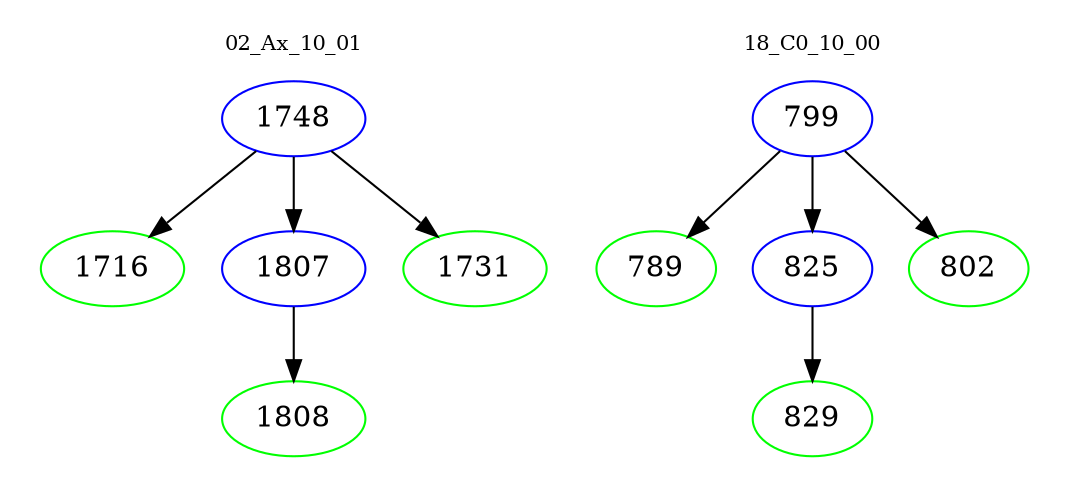 digraph{
subgraph cluster_0 {
color = white
label = "02_Ax_10_01";
fontsize=10;
T0_1748 [label="1748", color="blue"]
T0_1748 -> T0_1716 [color="black"]
T0_1716 [label="1716", color="green"]
T0_1748 -> T0_1807 [color="black"]
T0_1807 [label="1807", color="blue"]
T0_1807 -> T0_1808 [color="black"]
T0_1808 [label="1808", color="green"]
T0_1748 -> T0_1731 [color="black"]
T0_1731 [label="1731", color="green"]
}
subgraph cluster_1 {
color = white
label = "18_C0_10_00";
fontsize=10;
T1_799 [label="799", color="blue"]
T1_799 -> T1_789 [color="black"]
T1_789 [label="789", color="green"]
T1_799 -> T1_825 [color="black"]
T1_825 [label="825", color="blue"]
T1_825 -> T1_829 [color="black"]
T1_829 [label="829", color="green"]
T1_799 -> T1_802 [color="black"]
T1_802 [label="802", color="green"]
}
}
